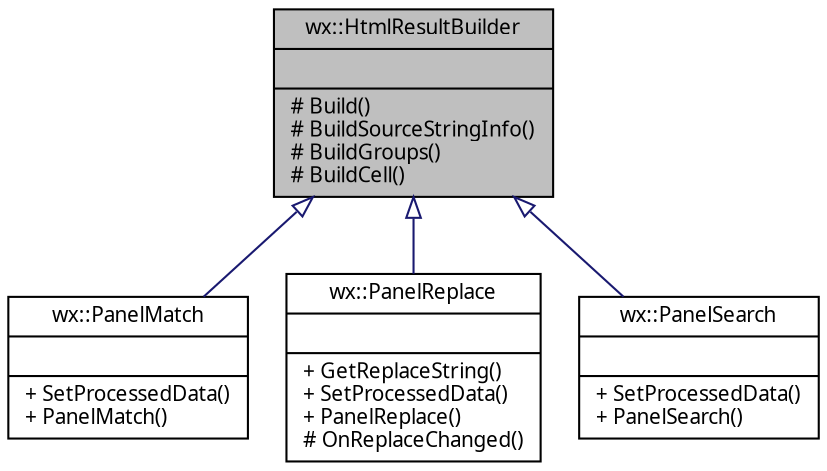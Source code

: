 digraph "wx::HtmlResultBuilder"
{
 // INTERACTIVE_SVG=YES
  edge [fontname="Verdana",fontsize="10",labelfontname="Verdana",labelfontsize="10"];
  node [fontname="Verdana",fontsize="10",shape=record];
  Node1 [label="{wx::HtmlResultBuilder\n||# Build()\l# BuildSourceStringInfo()\l# BuildGroups()\l# BuildCell()\l}",height=0.2,width=0.4,color="black", fillcolor="grey75", style="filled", fontcolor="black"];
  Node1 -> Node2 [dir="back",color="midnightblue",fontsize="10",style="solid",arrowtail="onormal",fontname="Verdana"];
  Node2 [label="{wx::PanelMatch\n||+ SetProcessedData()\l+ PanelMatch()\l}",height=0.2,width=0.4,color="black", fillcolor="white", style="filled",URL="$classwx_1_1_panel_match.html",tooltip="Класс входит в Проект RegexTester   Класс панели создания регулярного выражения для совпадения..."];
  Node1 -> Node3 [dir="back",color="midnightblue",fontsize="10",style="solid",arrowtail="onormal",fontname="Verdana"];
  Node3 [label="{wx::PanelReplace\n||+ GetReplaceString()\l+ SetProcessedData()\l+ PanelReplace()\l# OnReplaceChanged()\l}",height=0.2,width=0.4,color="black", fillcolor="white", style="filled",URL="$classwx_1_1_panel_replace.html",tooltip="Класс входит в Проект RegexTester   Класс панели создания регулярного выражения для замены..."];
  Node1 -> Node4 [dir="back",color="midnightblue",fontsize="10",style="solid",arrowtail="onormal",fontname="Verdana"];
  Node4 [label="{wx::PanelSearch\n||+ SetProcessedData()\l+ PanelSearch()\l}",height=0.2,width=0.4,color="black", fillcolor="white", style="filled",URL="$classwx_1_1_panel_search.html",tooltip="Класс входит в Проект RegexTester   Класс панели создания регулярного выражения для поиска..."];
}
